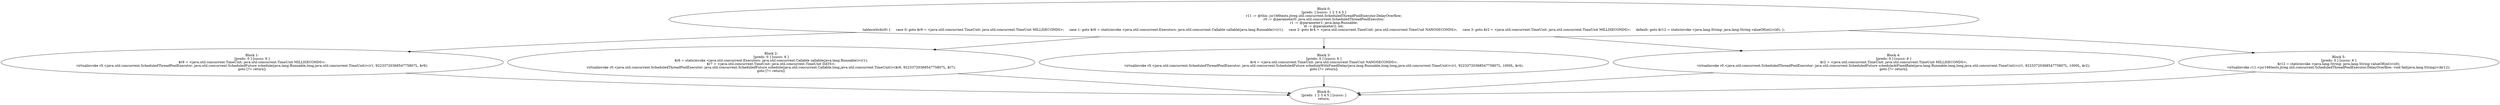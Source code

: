 digraph "unitGraph" {
    "Block 0:
[preds: ] [succs: 1 2 3 4 5 ]
r11 := @this: jsr166tests.jtreg.util.concurrent.ScheduledThreadPoolExecutor.DelayOverflow;
r0 := @parameter0: java.util.concurrent.ScheduledThreadPoolExecutor;
r1 := @parameter1: java.lang.Runnable;
i0 := @parameter2: int;
tableswitch(i0) {     case 0: goto $r9 = <java.util.concurrent.TimeUnit: java.util.concurrent.TimeUnit MILLISECONDS>;     case 1: goto $r6 = staticinvoke <java.util.concurrent.Executors: java.util.concurrent.Callable callable(java.lang.Runnable)>(r1);     case 2: goto $r4 = <java.util.concurrent.TimeUnit: java.util.concurrent.TimeUnit NANOSECONDS>;     case 3: goto $r2 = <java.util.concurrent.TimeUnit: java.util.concurrent.TimeUnit MILLISECONDS>;     default: goto $r12 = staticinvoke <java.lang.String: java.lang.String valueOf(int)>(i0); };
"
    "Block 1:
[preds: 0 ] [succs: 6 ]
$r9 = <java.util.concurrent.TimeUnit: java.util.concurrent.TimeUnit MILLISECONDS>;
virtualinvoke r0.<java.util.concurrent.ScheduledThreadPoolExecutor: java.util.concurrent.ScheduledFuture schedule(java.lang.Runnable,long,java.util.concurrent.TimeUnit)>(r1, 9223372036854775807L, $r9);
goto [?= return];
"
    "Block 2:
[preds: 0 ] [succs: 6 ]
$r6 = staticinvoke <java.util.concurrent.Executors: java.util.concurrent.Callable callable(java.lang.Runnable)>(r1);
$r7 = <java.util.concurrent.TimeUnit: java.util.concurrent.TimeUnit DAYS>;
virtualinvoke r0.<java.util.concurrent.ScheduledThreadPoolExecutor: java.util.concurrent.ScheduledFuture schedule(java.util.concurrent.Callable,long,java.util.concurrent.TimeUnit)>($r6, 9223372036854775807L, $r7);
goto [?= return];
"
    "Block 3:
[preds: 0 ] [succs: 6 ]
$r4 = <java.util.concurrent.TimeUnit: java.util.concurrent.TimeUnit NANOSECONDS>;
virtualinvoke r0.<java.util.concurrent.ScheduledThreadPoolExecutor: java.util.concurrent.ScheduledFuture scheduleWithFixedDelay(java.lang.Runnable,long,long,java.util.concurrent.TimeUnit)>(r1, 9223372036854775807L, 1000L, $r4);
goto [?= return];
"
    "Block 4:
[preds: 0 ] [succs: 6 ]
$r2 = <java.util.concurrent.TimeUnit: java.util.concurrent.TimeUnit MILLISECONDS>;
virtualinvoke r0.<java.util.concurrent.ScheduledThreadPoolExecutor: java.util.concurrent.ScheduledFuture scheduleAtFixedRate(java.lang.Runnable,long,long,java.util.concurrent.TimeUnit)>(r1, 9223372036854775807L, 1000L, $r2);
goto [?= return];
"
    "Block 5:
[preds: 0 ] [succs: 6 ]
$r12 = staticinvoke <java.lang.String: java.lang.String valueOf(int)>(i0);
virtualinvoke r11.<jsr166tests.jtreg.util.concurrent.ScheduledThreadPoolExecutor.DelayOverflow: void fail(java.lang.String)>($r12);
"
    "Block 6:
[preds: 1 2 3 4 5 ] [succs: ]
return;
"
    "Block 0:
[preds: ] [succs: 1 2 3 4 5 ]
r11 := @this: jsr166tests.jtreg.util.concurrent.ScheduledThreadPoolExecutor.DelayOverflow;
r0 := @parameter0: java.util.concurrent.ScheduledThreadPoolExecutor;
r1 := @parameter1: java.lang.Runnable;
i0 := @parameter2: int;
tableswitch(i0) {     case 0: goto $r9 = <java.util.concurrent.TimeUnit: java.util.concurrent.TimeUnit MILLISECONDS>;     case 1: goto $r6 = staticinvoke <java.util.concurrent.Executors: java.util.concurrent.Callable callable(java.lang.Runnable)>(r1);     case 2: goto $r4 = <java.util.concurrent.TimeUnit: java.util.concurrent.TimeUnit NANOSECONDS>;     case 3: goto $r2 = <java.util.concurrent.TimeUnit: java.util.concurrent.TimeUnit MILLISECONDS>;     default: goto $r12 = staticinvoke <java.lang.String: java.lang.String valueOf(int)>(i0); };
"->"Block 1:
[preds: 0 ] [succs: 6 ]
$r9 = <java.util.concurrent.TimeUnit: java.util.concurrent.TimeUnit MILLISECONDS>;
virtualinvoke r0.<java.util.concurrent.ScheduledThreadPoolExecutor: java.util.concurrent.ScheduledFuture schedule(java.lang.Runnable,long,java.util.concurrent.TimeUnit)>(r1, 9223372036854775807L, $r9);
goto [?= return];
";
    "Block 0:
[preds: ] [succs: 1 2 3 4 5 ]
r11 := @this: jsr166tests.jtreg.util.concurrent.ScheduledThreadPoolExecutor.DelayOverflow;
r0 := @parameter0: java.util.concurrent.ScheduledThreadPoolExecutor;
r1 := @parameter1: java.lang.Runnable;
i0 := @parameter2: int;
tableswitch(i0) {     case 0: goto $r9 = <java.util.concurrent.TimeUnit: java.util.concurrent.TimeUnit MILLISECONDS>;     case 1: goto $r6 = staticinvoke <java.util.concurrent.Executors: java.util.concurrent.Callable callable(java.lang.Runnable)>(r1);     case 2: goto $r4 = <java.util.concurrent.TimeUnit: java.util.concurrent.TimeUnit NANOSECONDS>;     case 3: goto $r2 = <java.util.concurrent.TimeUnit: java.util.concurrent.TimeUnit MILLISECONDS>;     default: goto $r12 = staticinvoke <java.lang.String: java.lang.String valueOf(int)>(i0); };
"->"Block 2:
[preds: 0 ] [succs: 6 ]
$r6 = staticinvoke <java.util.concurrent.Executors: java.util.concurrent.Callable callable(java.lang.Runnable)>(r1);
$r7 = <java.util.concurrent.TimeUnit: java.util.concurrent.TimeUnit DAYS>;
virtualinvoke r0.<java.util.concurrent.ScheduledThreadPoolExecutor: java.util.concurrent.ScheduledFuture schedule(java.util.concurrent.Callable,long,java.util.concurrent.TimeUnit)>($r6, 9223372036854775807L, $r7);
goto [?= return];
";
    "Block 0:
[preds: ] [succs: 1 2 3 4 5 ]
r11 := @this: jsr166tests.jtreg.util.concurrent.ScheduledThreadPoolExecutor.DelayOverflow;
r0 := @parameter0: java.util.concurrent.ScheduledThreadPoolExecutor;
r1 := @parameter1: java.lang.Runnable;
i0 := @parameter2: int;
tableswitch(i0) {     case 0: goto $r9 = <java.util.concurrent.TimeUnit: java.util.concurrent.TimeUnit MILLISECONDS>;     case 1: goto $r6 = staticinvoke <java.util.concurrent.Executors: java.util.concurrent.Callable callable(java.lang.Runnable)>(r1);     case 2: goto $r4 = <java.util.concurrent.TimeUnit: java.util.concurrent.TimeUnit NANOSECONDS>;     case 3: goto $r2 = <java.util.concurrent.TimeUnit: java.util.concurrent.TimeUnit MILLISECONDS>;     default: goto $r12 = staticinvoke <java.lang.String: java.lang.String valueOf(int)>(i0); };
"->"Block 3:
[preds: 0 ] [succs: 6 ]
$r4 = <java.util.concurrent.TimeUnit: java.util.concurrent.TimeUnit NANOSECONDS>;
virtualinvoke r0.<java.util.concurrent.ScheduledThreadPoolExecutor: java.util.concurrent.ScheduledFuture scheduleWithFixedDelay(java.lang.Runnable,long,long,java.util.concurrent.TimeUnit)>(r1, 9223372036854775807L, 1000L, $r4);
goto [?= return];
";
    "Block 0:
[preds: ] [succs: 1 2 3 4 5 ]
r11 := @this: jsr166tests.jtreg.util.concurrent.ScheduledThreadPoolExecutor.DelayOverflow;
r0 := @parameter0: java.util.concurrent.ScheduledThreadPoolExecutor;
r1 := @parameter1: java.lang.Runnable;
i0 := @parameter2: int;
tableswitch(i0) {     case 0: goto $r9 = <java.util.concurrent.TimeUnit: java.util.concurrent.TimeUnit MILLISECONDS>;     case 1: goto $r6 = staticinvoke <java.util.concurrent.Executors: java.util.concurrent.Callable callable(java.lang.Runnable)>(r1);     case 2: goto $r4 = <java.util.concurrent.TimeUnit: java.util.concurrent.TimeUnit NANOSECONDS>;     case 3: goto $r2 = <java.util.concurrent.TimeUnit: java.util.concurrent.TimeUnit MILLISECONDS>;     default: goto $r12 = staticinvoke <java.lang.String: java.lang.String valueOf(int)>(i0); };
"->"Block 4:
[preds: 0 ] [succs: 6 ]
$r2 = <java.util.concurrent.TimeUnit: java.util.concurrent.TimeUnit MILLISECONDS>;
virtualinvoke r0.<java.util.concurrent.ScheduledThreadPoolExecutor: java.util.concurrent.ScheduledFuture scheduleAtFixedRate(java.lang.Runnable,long,long,java.util.concurrent.TimeUnit)>(r1, 9223372036854775807L, 1000L, $r2);
goto [?= return];
";
    "Block 0:
[preds: ] [succs: 1 2 3 4 5 ]
r11 := @this: jsr166tests.jtreg.util.concurrent.ScheduledThreadPoolExecutor.DelayOverflow;
r0 := @parameter0: java.util.concurrent.ScheduledThreadPoolExecutor;
r1 := @parameter1: java.lang.Runnable;
i0 := @parameter2: int;
tableswitch(i0) {     case 0: goto $r9 = <java.util.concurrent.TimeUnit: java.util.concurrent.TimeUnit MILLISECONDS>;     case 1: goto $r6 = staticinvoke <java.util.concurrent.Executors: java.util.concurrent.Callable callable(java.lang.Runnable)>(r1);     case 2: goto $r4 = <java.util.concurrent.TimeUnit: java.util.concurrent.TimeUnit NANOSECONDS>;     case 3: goto $r2 = <java.util.concurrent.TimeUnit: java.util.concurrent.TimeUnit MILLISECONDS>;     default: goto $r12 = staticinvoke <java.lang.String: java.lang.String valueOf(int)>(i0); };
"->"Block 5:
[preds: 0 ] [succs: 6 ]
$r12 = staticinvoke <java.lang.String: java.lang.String valueOf(int)>(i0);
virtualinvoke r11.<jsr166tests.jtreg.util.concurrent.ScheduledThreadPoolExecutor.DelayOverflow: void fail(java.lang.String)>($r12);
";
    "Block 1:
[preds: 0 ] [succs: 6 ]
$r9 = <java.util.concurrent.TimeUnit: java.util.concurrent.TimeUnit MILLISECONDS>;
virtualinvoke r0.<java.util.concurrent.ScheduledThreadPoolExecutor: java.util.concurrent.ScheduledFuture schedule(java.lang.Runnable,long,java.util.concurrent.TimeUnit)>(r1, 9223372036854775807L, $r9);
goto [?= return];
"->"Block 6:
[preds: 1 2 3 4 5 ] [succs: ]
return;
";
    "Block 2:
[preds: 0 ] [succs: 6 ]
$r6 = staticinvoke <java.util.concurrent.Executors: java.util.concurrent.Callable callable(java.lang.Runnable)>(r1);
$r7 = <java.util.concurrent.TimeUnit: java.util.concurrent.TimeUnit DAYS>;
virtualinvoke r0.<java.util.concurrent.ScheduledThreadPoolExecutor: java.util.concurrent.ScheduledFuture schedule(java.util.concurrent.Callable,long,java.util.concurrent.TimeUnit)>($r6, 9223372036854775807L, $r7);
goto [?= return];
"->"Block 6:
[preds: 1 2 3 4 5 ] [succs: ]
return;
";
    "Block 3:
[preds: 0 ] [succs: 6 ]
$r4 = <java.util.concurrent.TimeUnit: java.util.concurrent.TimeUnit NANOSECONDS>;
virtualinvoke r0.<java.util.concurrent.ScheduledThreadPoolExecutor: java.util.concurrent.ScheduledFuture scheduleWithFixedDelay(java.lang.Runnable,long,long,java.util.concurrent.TimeUnit)>(r1, 9223372036854775807L, 1000L, $r4);
goto [?= return];
"->"Block 6:
[preds: 1 2 3 4 5 ] [succs: ]
return;
";
    "Block 4:
[preds: 0 ] [succs: 6 ]
$r2 = <java.util.concurrent.TimeUnit: java.util.concurrent.TimeUnit MILLISECONDS>;
virtualinvoke r0.<java.util.concurrent.ScheduledThreadPoolExecutor: java.util.concurrent.ScheduledFuture scheduleAtFixedRate(java.lang.Runnable,long,long,java.util.concurrent.TimeUnit)>(r1, 9223372036854775807L, 1000L, $r2);
goto [?= return];
"->"Block 6:
[preds: 1 2 3 4 5 ] [succs: ]
return;
";
    "Block 5:
[preds: 0 ] [succs: 6 ]
$r12 = staticinvoke <java.lang.String: java.lang.String valueOf(int)>(i0);
virtualinvoke r11.<jsr166tests.jtreg.util.concurrent.ScheduledThreadPoolExecutor.DelayOverflow: void fail(java.lang.String)>($r12);
"->"Block 6:
[preds: 1 2 3 4 5 ] [succs: ]
return;
";
}
